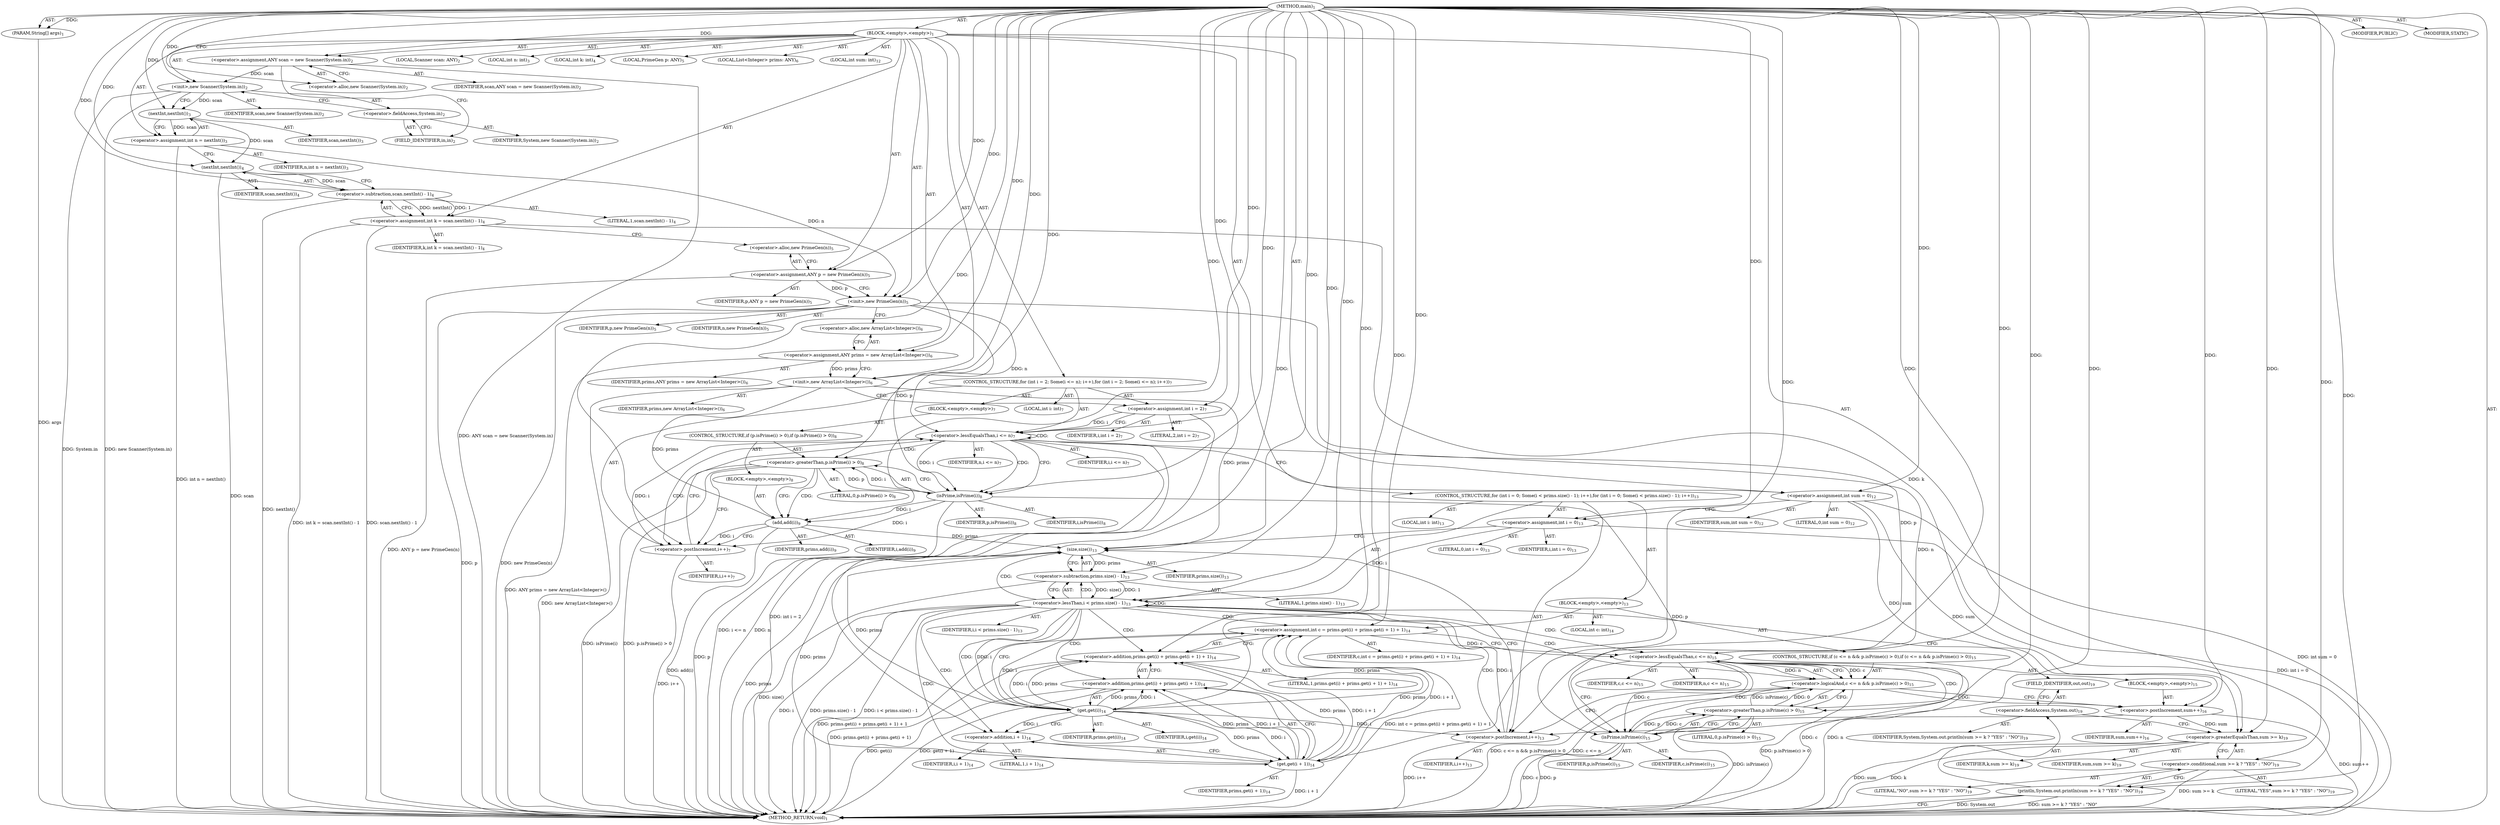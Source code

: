 digraph "main" {  
"23" [label = <(METHOD,main)<SUB>1</SUB>> ]
"24" [label = <(PARAM,String[] args)<SUB>1</SUB>> ]
"25" [label = <(BLOCK,&lt;empty&gt;,&lt;empty&gt;)<SUB>1</SUB>> ]
"4" [label = <(LOCAL,Scanner scan: ANY)<SUB>2</SUB>> ]
"26" [label = <(&lt;operator&gt;.assignment,ANY scan = new Scanner(System.in))<SUB>2</SUB>> ]
"27" [label = <(IDENTIFIER,scan,ANY scan = new Scanner(System.in))<SUB>2</SUB>> ]
"28" [label = <(&lt;operator&gt;.alloc,new Scanner(System.in))<SUB>2</SUB>> ]
"29" [label = <(&lt;init&gt;,new Scanner(System.in))<SUB>2</SUB>> ]
"3" [label = <(IDENTIFIER,scan,new Scanner(System.in))<SUB>2</SUB>> ]
"30" [label = <(&lt;operator&gt;.fieldAccess,System.in)<SUB>2</SUB>> ]
"31" [label = <(IDENTIFIER,System,new Scanner(System.in))<SUB>2</SUB>> ]
"32" [label = <(FIELD_IDENTIFIER,in,in)<SUB>2</SUB>> ]
"33" [label = <(LOCAL,int n: int)<SUB>3</SUB>> ]
"34" [label = <(&lt;operator&gt;.assignment,int n = nextInt())<SUB>3</SUB>> ]
"35" [label = <(IDENTIFIER,n,int n = nextInt())<SUB>3</SUB>> ]
"36" [label = <(nextInt,nextInt())<SUB>3</SUB>> ]
"37" [label = <(IDENTIFIER,scan,nextInt())<SUB>3</SUB>> ]
"38" [label = <(LOCAL,int k: int)<SUB>4</SUB>> ]
"39" [label = <(&lt;operator&gt;.assignment,int k = scan.nextInt() - 1)<SUB>4</SUB>> ]
"40" [label = <(IDENTIFIER,k,int k = scan.nextInt() - 1)<SUB>4</SUB>> ]
"41" [label = <(&lt;operator&gt;.subtraction,scan.nextInt() - 1)<SUB>4</SUB>> ]
"42" [label = <(nextInt,nextInt())<SUB>4</SUB>> ]
"43" [label = <(IDENTIFIER,scan,nextInt())<SUB>4</SUB>> ]
"44" [label = <(LITERAL,1,scan.nextInt() - 1)<SUB>4</SUB>> ]
"6" [label = <(LOCAL,PrimeGen p: ANY)<SUB>5</SUB>> ]
"45" [label = <(&lt;operator&gt;.assignment,ANY p = new PrimeGen(n))<SUB>5</SUB>> ]
"46" [label = <(IDENTIFIER,p,ANY p = new PrimeGen(n))<SUB>5</SUB>> ]
"47" [label = <(&lt;operator&gt;.alloc,new PrimeGen(n))<SUB>5</SUB>> ]
"48" [label = <(&lt;init&gt;,new PrimeGen(n))<SUB>5</SUB>> ]
"5" [label = <(IDENTIFIER,p,new PrimeGen(n))<SUB>5</SUB>> ]
"49" [label = <(IDENTIFIER,n,new PrimeGen(n))<SUB>5</SUB>> ]
"8" [label = <(LOCAL,List&lt;Integer&gt; prims: ANY)<SUB>6</SUB>> ]
"50" [label = <(&lt;operator&gt;.assignment,ANY prims = new ArrayList&lt;Integer&gt;())<SUB>6</SUB>> ]
"51" [label = <(IDENTIFIER,prims,ANY prims = new ArrayList&lt;Integer&gt;())<SUB>6</SUB>> ]
"52" [label = <(&lt;operator&gt;.alloc,new ArrayList&lt;Integer&gt;())<SUB>6</SUB>> ]
"53" [label = <(&lt;init&gt;,new ArrayList&lt;Integer&gt;())<SUB>6</SUB>> ]
"7" [label = <(IDENTIFIER,prims,new ArrayList&lt;Integer&gt;())<SUB>6</SUB>> ]
"54" [label = <(CONTROL_STRUCTURE,for (int i = 2; Some(i &lt;= n); i++),for (int i = 2; Some(i &lt;= n); i++))<SUB>7</SUB>> ]
"55" [label = <(LOCAL,int i: int)<SUB>7</SUB>> ]
"56" [label = <(&lt;operator&gt;.assignment,int i = 2)<SUB>7</SUB>> ]
"57" [label = <(IDENTIFIER,i,int i = 2)<SUB>7</SUB>> ]
"58" [label = <(LITERAL,2,int i = 2)<SUB>7</SUB>> ]
"59" [label = <(&lt;operator&gt;.lessEqualsThan,i &lt;= n)<SUB>7</SUB>> ]
"60" [label = <(IDENTIFIER,i,i &lt;= n)<SUB>7</SUB>> ]
"61" [label = <(IDENTIFIER,n,i &lt;= n)<SUB>7</SUB>> ]
"62" [label = <(&lt;operator&gt;.postIncrement,i++)<SUB>7</SUB>> ]
"63" [label = <(IDENTIFIER,i,i++)<SUB>7</SUB>> ]
"64" [label = <(BLOCK,&lt;empty&gt;,&lt;empty&gt;)<SUB>7</SUB>> ]
"65" [label = <(CONTROL_STRUCTURE,if (p.isPrime(i) &gt; 0),if (p.isPrime(i) &gt; 0))<SUB>8</SUB>> ]
"66" [label = <(&lt;operator&gt;.greaterThan,p.isPrime(i) &gt; 0)<SUB>8</SUB>> ]
"67" [label = <(isPrime,isPrime(i))<SUB>8</SUB>> ]
"68" [label = <(IDENTIFIER,p,isPrime(i))<SUB>8</SUB>> ]
"69" [label = <(IDENTIFIER,i,isPrime(i))<SUB>8</SUB>> ]
"70" [label = <(LITERAL,0,p.isPrime(i) &gt; 0)<SUB>8</SUB>> ]
"71" [label = <(BLOCK,&lt;empty&gt;,&lt;empty&gt;)<SUB>8</SUB>> ]
"72" [label = <(add,add(i))<SUB>9</SUB>> ]
"73" [label = <(IDENTIFIER,prims,add(i))<SUB>9</SUB>> ]
"74" [label = <(IDENTIFIER,i,add(i))<SUB>9</SUB>> ]
"75" [label = <(LOCAL,int sum: int)<SUB>12</SUB>> ]
"76" [label = <(&lt;operator&gt;.assignment,int sum = 0)<SUB>12</SUB>> ]
"77" [label = <(IDENTIFIER,sum,int sum = 0)<SUB>12</SUB>> ]
"78" [label = <(LITERAL,0,int sum = 0)<SUB>12</SUB>> ]
"79" [label = <(CONTROL_STRUCTURE,for (int i = 0; Some(i &lt; prims.size() - 1); i++),for (int i = 0; Some(i &lt; prims.size() - 1); i++))<SUB>13</SUB>> ]
"80" [label = <(LOCAL,int i: int)<SUB>13</SUB>> ]
"81" [label = <(&lt;operator&gt;.assignment,int i = 0)<SUB>13</SUB>> ]
"82" [label = <(IDENTIFIER,i,int i = 0)<SUB>13</SUB>> ]
"83" [label = <(LITERAL,0,int i = 0)<SUB>13</SUB>> ]
"84" [label = <(&lt;operator&gt;.lessThan,i &lt; prims.size() - 1)<SUB>13</SUB>> ]
"85" [label = <(IDENTIFIER,i,i &lt; prims.size() - 1)<SUB>13</SUB>> ]
"86" [label = <(&lt;operator&gt;.subtraction,prims.size() - 1)<SUB>13</SUB>> ]
"87" [label = <(size,size())<SUB>13</SUB>> ]
"88" [label = <(IDENTIFIER,prims,size())<SUB>13</SUB>> ]
"89" [label = <(LITERAL,1,prims.size() - 1)<SUB>13</SUB>> ]
"90" [label = <(&lt;operator&gt;.postIncrement,i++)<SUB>13</SUB>> ]
"91" [label = <(IDENTIFIER,i,i++)<SUB>13</SUB>> ]
"92" [label = <(BLOCK,&lt;empty&gt;,&lt;empty&gt;)<SUB>13</SUB>> ]
"93" [label = <(LOCAL,int c: int)<SUB>14</SUB>> ]
"94" [label = <(&lt;operator&gt;.assignment,int c = prims.get(i) + prims.get(i + 1) + 1)<SUB>14</SUB>> ]
"95" [label = <(IDENTIFIER,c,int c = prims.get(i) + prims.get(i + 1) + 1)<SUB>14</SUB>> ]
"96" [label = <(&lt;operator&gt;.addition,prims.get(i) + prims.get(i + 1) + 1)<SUB>14</SUB>> ]
"97" [label = <(&lt;operator&gt;.addition,prims.get(i) + prims.get(i + 1))<SUB>14</SUB>> ]
"98" [label = <(get,get(i))<SUB>14</SUB>> ]
"99" [label = <(IDENTIFIER,prims,get(i))<SUB>14</SUB>> ]
"100" [label = <(IDENTIFIER,i,get(i))<SUB>14</SUB>> ]
"101" [label = <(get,get(i + 1))<SUB>14</SUB>> ]
"102" [label = <(IDENTIFIER,prims,get(i + 1))<SUB>14</SUB>> ]
"103" [label = <(&lt;operator&gt;.addition,i + 1)<SUB>14</SUB>> ]
"104" [label = <(IDENTIFIER,i,i + 1)<SUB>14</SUB>> ]
"105" [label = <(LITERAL,1,i + 1)<SUB>14</SUB>> ]
"106" [label = <(LITERAL,1,prims.get(i) + prims.get(i + 1) + 1)<SUB>14</SUB>> ]
"107" [label = <(CONTROL_STRUCTURE,if (c &lt;= n &amp;&amp; p.isPrime(c) &gt; 0),if (c &lt;= n &amp;&amp; p.isPrime(c) &gt; 0))<SUB>15</SUB>> ]
"108" [label = <(&lt;operator&gt;.logicalAnd,c &lt;= n &amp;&amp; p.isPrime(c) &gt; 0)<SUB>15</SUB>> ]
"109" [label = <(&lt;operator&gt;.lessEqualsThan,c &lt;= n)<SUB>15</SUB>> ]
"110" [label = <(IDENTIFIER,c,c &lt;= n)<SUB>15</SUB>> ]
"111" [label = <(IDENTIFIER,n,c &lt;= n)<SUB>15</SUB>> ]
"112" [label = <(&lt;operator&gt;.greaterThan,p.isPrime(c) &gt; 0)<SUB>15</SUB>> ]
"113" [label = <(isPrime,isPrime(c))<SUB>15</SUB>> ]
"114" [label = <(IDENTIFIER,p,isPrime(c))<SUB>15</SUB>> ]
"115" [label = <(IDENTIFIER,c,isPrime(c))<SUB>15</SUB>> ]
"116" [label = <(LITERAL,0,p.isPrime(c) &gt; 0)<SUB>15</SUB>> ]
"117" [label = <(BLOCK,&lt;empty&gt;,&lt;empty&gt;)<SUB>15</SUB>> ]
"118" [label = <(&lt;operator&gt;.postIncrement,sum++)<SUB>16</SUB>> ]
"119" [label = <(IDENTIFIER,sum,sum++)<SUB>16</SUB>> ]
"120" [label = <(println,System.out.println(sum &gt;= k ? &quot;YES&quot; : &quot;NO&quot;))<SUB>19</SUB>> ]
"121" [label = <(&lt;operator&gt;.fieldAccess,System.out)<SUB>19</SUB>> ]
"122" [label = <(IDENTIFIER,System,System.out.println(sum &gt;= k ? &quot;YES&quot; : &quot;NO&quot;))<SUB>19</SUB>> ]
"123" [label = <(FIELD_IDENTIFIER,out,out)<SUB>19</SUB>> ]
"124" [label = <(&lt;operator&gt;.conditional,sum &gt;= k ? &quot;YES&quot; : &quot;NO&quot;)<SUB>19</SUB>> ]
"125" [label = <(&lt;operator&gt;.greaterEqualsThan,sum &gt;= k)<SUB>19</SUB>> ]
"126" [label = <(IDENTIFIER,sum,sum &gt;= k)<SUB>19</SUB>> ]
"127" [label = <(IDENTIFIER,k,sum &gt;= k)<SUB>19</SUB>> ]
"128" [label = <(LITERAL,&quot;YES&quot;,sum &gt;= k ? &quot;YES&quot; : &quot;NO&quot;)<SUB>19</SUB>> ]
"129" [label = <(LITERAL,&quot;NO&quot;,sum &gt;= k ? &quot;YES&quot; : &quot;NO&quot;)<SUB>19</SUB>> ]
"130" [label = <(MODIFIER,PUBLIC)> ]
"131" [label = <(MODIFIER,STATIC)> ]
"132" [label = <(METHOD_RETURN,void)<SUB>1</SUB>> ]
  "23" -> "24"  [ label = "AST: "] 
  "23" -> "25"  [ label = "AST: "] 
  "23" -> "130"  [ label = "AST: "] 
  "23" -> "131"  [ label = "AST: "] 
  "23" -> "132"  [ label = "AST: "] 
  "25" -> "4"  [ label = "AST: "] 
  "25" -> "26"  [ label = "AST: "] 
  "25" -> "29"  [ label = "AST: "] 
  "25" -> "33"  [ label = "AST: "] 
  "25" -> "34"  [ label = "AST: "] 
  "25" -> "38"  [ label = "AST: "] 
  "25" -> "39"  [ label = "AST: "] 
  "25" -> "6"  [ label = "AST: "] 
  "25" -> "45"  [ label = "AST: "] 
  "25" -> "48"  [ label = "AST: "] 
  "25" -> "8"  [ label = "AST: "] 
  "25" -> "50"  [ label = "AST: "] 
  "25" -> "53"  [ label = "AST: "] 
  "25" -> "54"  [ label = "AST: "] 
  "25" -> "75"  [ label = "AST: "] 
  "25" -> "76"  [ label = "AST: "] 
  "25" -> "79"  [ label = "AST: "] 
  "25" -> "120"  [ label = "AST: "] 
  "26" -> "27"  [ label = "AST: "] 
  "26" -> "28"  [ label = "AST: "] 
  "29" -> "3"  [ label = "AST: "] 
  "29" -> "30"  [ label = "AST: "] 
  "30" -> "31"  [ label = "AST: "] 
  "30" -> "32"  [ label = "AST: "] 
  "34" -> "35"  [ label = "AST: "] 
  "34" -> "36"  [ label = "AST: "] 
  "36" -> "37"  [ label = "AST: "] 
  "39" -> "40"  [ label = "AST: "] 
  "39" -> "41"  [ label = "AST: "] 
  "41" -> "42"  [ label = "AST: "] 
  "41" -> "44"  [ label = "AST: "] 
  "42" -> "43"  [ label = "AST: "] 
  "45" -> "46"  [ label = "AST: "] 
  "45" -> "47"  [ label = "AST: "] 
  "48" -> "5"  [ label = "AST: "] 
  "48" -> "49"  [ label = "AST: "] 
  "50" -> "51"  [ label = "AST: "] 
  "50" -> "52"  [ label = "AST: "] 
  "53" -> "7"  [ label = "AST: "] 
  "54" -> "55"  [ label = "AST: "] 
  "54" -> "56"  [ label = "AST: "] 
  "54" -> "59"  [ label = "AST: "] 
  "54" -> "62"  [ label = "AST: "] 
  "54" -> "64"  [ label = "AST: "] 
  "56" -> "57"  [ label = "AST: "] 
  "56" -> "58"  [ label = "AST: "] 
  "59" -> "60"  [ label = "AST: "] 
  "59" -> "61"  [ label = "AST: "] 
  "62" -> "63"  [ label = "AST: "] 
  "64" -> "65"  [ label = "AST: "] 
  "65" -> "66"  [ label = "AST: "] 
  "65" -> "71"  [ label = "AST: "] 
  "66" -> "67"  [ label = "AST: "] 
  "66" -> "70"  [ label = "AST: "] 
  "67" -> "68"  [ label = "AST: "] 
  "67" -> "69"  [ label = "AST: "] 
  "71" -> "72"  [ label = "AST: "] 
  "72" -> "73"  [ label = "AST: "] 
  "72" -> "74"  [ label = "AST: "] 
  "76" -> "77"  [ label = "AST: "] 
  "76" -> "78"  [ label = "AST: "] 
  "79" -> "80"  [ label = "AST: "] 
  "79" -> "81"  [ label = "AST: "] 
  "79" -> "84"  [ label = "AST: "] 
  "79" -> "90"  [ label = "AST: "] 
  "79" -> "92"  [ label = "AST: "] 
  "81" -> "82"  [ label = "AST: "] 
  "81" -> "83"  [ label = "AST: "] 
  "84" -> "85"  [ label = "AST: "] 
  "84" -> "86"  [ label = "AST: "] 
  "86" -> "87"  [ label = "AST: "] 
  "86" -> "89"  [ label = "AST: "] 
  "87" -> "88"  [ label = "AST: "] 
  "90" -> "91"  [ label = "AST: "] 
  "92" -> "93"  [ label = "AST: "] 
  "92" -> "94"  [ label = "AST: "] 
  "92" -> "107"  [ label = "AST: "] 
  "94" -> "95"  [ label = "AST: "] 
  "94" -> "96"  [ label = "AST: "] 
  "96" -> "97"  [ label = "AST: "] 
  "96" -> "106"  [ label = "AST: "] 
  "97" -> "98"  [ label = "AST: "] 
  "97" -> "101"  [ label = "AST: "] 
  "98" -> "99"  [ label = "AST: "] 
  "98" -> "100"  [ label = "AST: "] 
  "101" -> "102"  [ label = "AST: "] 
  "101" -> "103"  [ label = "AST: "] 
  "103" -> "104"  [ label = "AST: "] 
  "103" -> "105"  [ label = "AST: "] 
  "107" -> "108"  [ label = "AST: "] 
  "107" -> "117"  [ label = "AST: "] 
  "108" -> "109"  [ label = "AST: "] 
  "108" -> "112"  [ label = "AST: "] 
  "109" -> "110"  [ label = "AST: "] 
  "109" -> "111"  [ label = "AST: "] 
  "112" -> "113"  [ label = "AST: "] 
  "112" -> "116"  [ label = "AST: "] 
  "113" -> "114"  [ label = "AST: "] 
  "113" -> "115"  [ label = "AST: "] 
  "117" -> "118"  [ label = "AST: "] 
  "118" -> "119"  [ label = "AST: "] 
  "120" -> "121"  [ label = "AST: "] 
  "120" -> "124"  [ label = "AST: "] 
  "121" -> "122"  [ label = "AST: "] 
  "121" -> "123"  [ label = "AST: "] 
  "124" -> "125"  [ label = "AST: "] 
  "124" -> "128"  [ label = "AST: "] 
  "124" -> "129"  [ label = "AST: "] 
  "125" -> "126"  [ label = "AST: "] 
  "125" -> "127"  [ label = "AST: "] 
  "26" -> "32"  [ label = "CFG: "] 
  "29" -> "36"  [ label = "CFG: "] 
  "34" -> "42"  [ label = "CFG: "] 
  "39" -> "47"  [ label = "CFG: "] 
  "45" -> "48"  [ label = "CFG: "] 
  "48" -> "52"  [ label = "CFG: "] 
  "50" -> "53"  [ label = "CFG: "] 
  "53" -> "56"  [ label = "CFG: "] 
  "76" -> "81"  [ label = "CFG: "] 
  "120" -> "132"  [ label = "CFG: "] 
  "28" -> "26"  [ label = "CFG: "] 
  "30" -> "29"  [ label = "CFG: "] 
  "36" -> "34"  [ label = "CFG: "] 
  "41" -> "39"  [ label = "CFG: "] 
  "47" -> "45"  [ label = "CFG: "] 
  "52" -> "50"  [ label = "CFG: "] 
  "56" -> "59"  [ label = "CFG: "] 
  "59" -> "67"  [ label = "CFG: "] 
  "59" -> "76"  [ label = "CFG: "] 
  "62" -> "59"  [ label = "CFG: "] 
  "81" -> "87"  [ label = "CFG: "] 
  "84" -> "98"  [ label = "CFG: "] 
  "84" -> "123"  [ label = "CFG: "] 
  "90" -> "87"  [ label = "CFG: "] 
  "121" -> "125"  [ label = "CFG: "] 
  "124" -> "120"  [ label = "CFG: "] 
  "32" -> "30"  [ label = "CFG: "] 
  "42" -> "41"  [ label = "CFG: "] 
  "86" -> "84"  [ label = "CFG: "] 
  "94" -> "109"  [ label = "CFG: "] 
  "123" -> "121"  [ label = "CFG: "] 
  "125" -> "124"  [ label = "CFG: "] 
  "66" -> "72"  [ label = "CFG: "] 
  "66" -> "62"  [ label = "CFG: "] 
  "87" -> "86"  [ label = "CFG: "] 
  "96" -> "94"  [ label = "CFG: "] 
  "108" -> "118"  [ label = "CFG: "] 
  "108" -> "90"  [ label = "CFG: "] 
  "67" -> "66"  [ label = "CFG: "] 
  "72" -> "62"  [ label = "CFG: "] 
  "97" -> "96"  [ label = "CFG: "] 
  "109" -> "108"  [ label = "CFG: "] 
  "109" -> "113"  [ label = "CFG: "] 
  "112" -> "108"  [ label = "CFG: "] 
  "118" -> "90"  [ label = "CFG: "] 
  "98" -> "103"  [ label = "CFG: "] 
  "101" -> "97"  [ label = "CFG: "] 
  "113" -> "112"  [ label = "CFG: "] 
  "103" -> "101"  [ label = "CFG: "] 
  "23" -> "28"  [ label = "CFG: "] 
  "24" -> "132"  [ label = "DDG: args"] 
  "26" -> "132"  [ label = "DDG: ANY scan = new Scanner(System.in)"] 
  "29" -> "132"  [ label = "DDG: System.in"] 
  "29" -> "132"  [ label = "DDG: new Scanner(System.in)"] 
  "34" -> "132"  [ label = "DDG: int n = nextInt()"] 
  "42" -> "132"  [ label = "DDG: scan"] 
  "41" -> "132"  [ label = "DDG: nextInt()"] 
  "39" -> "132"  [ label = "DDG: scan.nextInt() - 1"] 
  "39" -> "132"  [ label = "DDG: int k = scan.nextInt() - 1"] 
  "45" -> "132"  [ label = "DDG: ANY p = new PrimeGen(n)"] 
  "48" -> "132"  [ label = "DDG: p"] 
  "48" -> "132"  [ label = "DDG: new PrimeGen(n)"] 
  "50" -> "132"  [ label = "DDG: ANY prims = new ArrayList&lt;Integer&gt;()"] 
  "53" -> "132"  [ label = "DDG: new ArrayList&lt;Integer&gt;()"] 
  "56" -> "132"  [ label = "DDG: int i = 2"] 
  "59" -> "132"  [ label = "DDG: n"] 
  "59" -> "132"  [ label = "DDG: i &lt;= n"] 
  "76" -> "132"  [ label = "DDG: int sum = 0"] 
  "81" -> "132"  [ label = "DDG: int i = 0"] 
  "84" -> "132"  [ label = "DDG: i"] 
  "87" -> "132"  [ label = "DDG: prims"] 
  "86" -> "132"  [ label = "DDG: size()"] 
  "84" -> "132"  [ label = "DDG: prims.size() - 1"] 
  "84" -> "132"  [ label = "DDG: i &lt; prims.size() - 1"] 
  "120" -> "132"  [ label = "DDG: System.out"] 
  "125" -> "132"  [ label = "DDG: sum"] 
  "125" -> "132"  [ label = "DDG: k"] 
  "124" -> "132"  [ label = "DDG: sum &gt;= k"] 
  "120" -> "132"  [ label = "DDG: sum &gt;= k ? &quot;YES&quot; : &quot;NO&quot;"] 
  "97" -> "132"  [ label = "DDG: get(i)"] 
  "101" -> "132"  [ label = "DDG: i + 1"] 
  "97" -> "132"  [ label = "DDG: get(i + 1)"] 
  "96" -> "132"  [ label = "DDG: prims.get(i) + prims.get(i + 1)"] 
  "94" -> "132"  [ label = "DDG: prims.get(i) + prims.get(i + 1) + 1"] 
  "94" -> "132"  [ label = "DDG: int c = prims.get(i) + prims.get(i + 1) + 1"] 
  "109" -> "132"  [ label = "DDG: c"] 
  "109" -> "132"  [ label = "DDG: n"] 
  "108" -> "132"  [ label = "DDG: c &lt;= n"] 
  "113" -> "132"  [ label = "DDG: p"] 
  "113" -> "132"  [ label = "DDG: c"] 
  "112" -> "132"  [ label = "DDG: isPrime(c)"] 
  "108" -> "132"  [ label = "DDG: p.isPrime(c) &gt; 0"] 
  "108" -> "132"  [ label = "DDG: c &lt;= n &amp;&amp; p.isPrime(c) &gt; 0"] 
  "118" -> "132"  [ label = "DDG: sum++"] 
  "90" -> "132"  [ label = "DDG: i++"] 
  "67" -> "132"  [ label = "DDG: p"] 
  "66" -> "132"  [ label = "DDG: isPrime(i)"] 
  "66" -> "132"  [ label = "DDG: p.isPrime(i) &gt; 0"] 
  "72" -> "132"  [ label = "DDG: add(i)"] 
  "62" -> "132"  [ label = "DDG: i++"] 
  "23" -> "24"  [ label = "DDG: "] 
  "23" -> "26"  [ label = "DDG: "] 
  "36" -> "34"  [ label = "DDG: scan"] 
  "41" -> "39"  [ label = "DDG: nextInt()"] 
  "41" -> "39"  [ label = "DDG: 1"] 
  "23" -> "45"  [ label = "DDG: "] 
  "23" -> "50"  [ label = "DDG: "] 
  "23" -> "76"  [ label = "DDG: "] 
  "26" -> "29"  [ label = "DDG: scan"] 
  "23" -> "29"  [ label = "DDG: "] 
  "45" -> "48"  [ label = "DDG: p"] 
  "23" -> "48"  [ label = "DDG: "] 
  "34" -> "48"  [ label = "DDG: n"] 
  "50" -> "53"  [ label = "DDG: prims"] 
  "23" -> "53"  [ label = "DDG: "] 
  "23" -> "56"  [ label = "DDG: "] 
  "23" -> "81"  [ label = "DDG: "] 
  "23" -> "120"  [ label = "DDG: "] 
  "29" -> "36"  [ label = "DDG: scan"] 
  "23" -> "36"  [ label = "DDG: "] 
  "42" -> "41"  [ label = "DDG: scan"] 
  "23" -> "41"  [ label = "DDG: "] 
  "56" -> "59"  [ label = "DDG: i"] 
  "62" -> "59"  [ label = "DDG: i"] 
  "23" -> "59"  [ label = "DDG: "] 
  "48" -> "59"  [ label = "DDG: n"] 
  "67" -> "62"  [ label = "DDG: i"] 
  "72" -> "62"  [ label = "DDG: i"] 
  "23" -> "62"  [ label = "DDG: "] 
  "81" -> "84"  [ label = "DDG: i"] 
  "90" -> "84"  [ label = "DDG: i"] 
  "23" -> "84"  [ label = "DDG: "] 
  "86" -> "84"  [ label = "DDG: size()"] 
  "86" -> "84"  [ label = "DDG: 1"] 
  "23" -> "90"  [ label = "DDG: "] 
  "98" -> "90"  [ label = "DDG: i"] 
  "98" -> "94"  [ label = "DDG: prims"] 
  "98" -> "94"  [ label = "DDG: i"] 
  "101" -> "94"  [ label = "DDG: prims"] 
  "101" -> "94"  [ label = "DDG: i + 1"] 
  "23" -> "94"  [ label = "DDG: "] 
  "23" -> "124"  [ label = "DDG: "] 
  "36" -> "42"  [ label = "DDG: scan"] 
  "23" -> "42"  [ label = "DDG: "] 
  "87" -> "86"  [ label = "DDG: prims"] 
  "23" -> "86"  [ label = "DDG: "] 
  "76" -> "125"  [ label = "DDG: sum"] 
  "118" -> "125"  [ label = "DDG: sum"] 
  "23" -> "125"  [ label = "DDG: "] 
  "39" -> "125"  [ label = "DDG: k"] 
  "67" -> "66"  [ label = "DDG: p"] 
  "67" -> "66"  [ label = "DDG: i"] 
  "23" -> "66"  [ label = "DDG: "] 
  "53" -> "87"  [ label = "DDG: prims"] 
  "101" -> "87"  [ label = "DDG: prims"] 
  "72" -> "87"  [ label = "DDG: prims"] 
  "23" -> "87"  [ label = "DDG: "] 
  "98" -> "96"  [ label = "DDG: prims"] 
  "98" -> "96"  [ label = "DDG: i"] 
  "101" -> "96"  [ label = "DDG: prims"] 
  "101" -> "96"  [ label = "DDG: i + 1"] 
  "23" -> "96"  [ label = "DDG: "] 
  "109" -> "108"  [ label = "DDG: c"] 
  "109" -> "108"  [ label = "DDG: n"] 
  "112" -> "108"  [ label = "DDG: isPrime(c)"] 
  "112" -> "108"  [ label = "DDG: 0"] 
  "48" -> "67"  [ label = "DDG: p"] 
  "23" -> "67"  [ label = "DDG: "] 
  "59" -> "67"  [ label = "DDG: i"] 
  "53" -> "72"  [ label = "DDG: prims"] 
  "23" -> "72"  [ label = "DDG: "] 
  "67" -> "72"  [ label = "DDG: i"] 
  "98" -> "97"  [ label = "DDG: prims"] 
  "98" -> "97"  [ label = "DDG: i"] 
  "101" -> "97"  [ label = "DDG: prims"] 
  "101" -> "97"  [ label = "DDG: i + 1"] 
  "94" -> "109"  [ label = "DDG: c"] 
  "23" -> "109"  [ label = "DDG: "] 
  "59" -> "109"  [ label = "DDG: n"] 
  "113" -> "112"  [ label = "DDG: p"] 
  "113" -> "112"  [ label = "DDG: c"] 
  "23" -> "112"  [ label = "DDG: "] 
  "76" -> "118"  [ label = "DDG: sum"] 
  "23" -> "118"  [ label = "DDG: "] 
  "87" -> "98"  [ label = "DDG: prims"] 
  "23" -> "98"  [ label = "DDG: "] 
  "84" -> "98"  [ label = "DDG: i"] 
  "98" -> "101"  [ label = "DDG: prims"] 
  "23" -> "101"  [ label = "DDG: "] 
  "98" -> "101"  [ label = "DDG: i"] 
  "48" -> "113"  [ label = "DDG: p"] 
  "67" -> "113"  [ label = "DDG: p"] 
  "23" -> "113"  [ label = "DDG: "] 
  "109" -> "113"  [ label = "DDG: c"] 
  "98" -> "103"  [ label = "DDG: i"] 
  "23" -> "103"  [ label = "DDG: "] 
  "59" -> "66"  [ label = "CDG: "] 
  "59" -> "67"  [ label = "CDG: "] 
  "59" -> "59"  [ label = "CDG: "] 
  "59" -> "62"  [ label = "CDG: "] 
  "84" -> "94"  [ label = "CDG: "] 
  "84" -> "96"  [ label = "CDG: "] 
  "84" -> "98"  [ label = "CDG: "] 
  "84" -> "84"  [ label = "CDG: "] 
  "84" -> "103"  [ label = "CDG: "] 
  "84" -> "87"  [ label = "CDG: "] 
  "84" -> "97"  [ label = "CDG: "] 
  "84" -> "101"  [ label = "CDG: "] 
  "84" -> "108"  [ label = "CDG: "] 
  "84" -> "90"  [ label = "CDG: "] 
  "84" -> "109"  [ label = "CDG: "] 
  "84" -> "86"  [ label = "CDG: "] 
  "66" -> "72"  [ label = "CDG: "] 
  "108" -> "118"  [ label = "CDG: "] 
  "109" -> "113"  [ label = "CDG: "] 
  "109" -> "112"  [ label = "CDG: "] 
}
